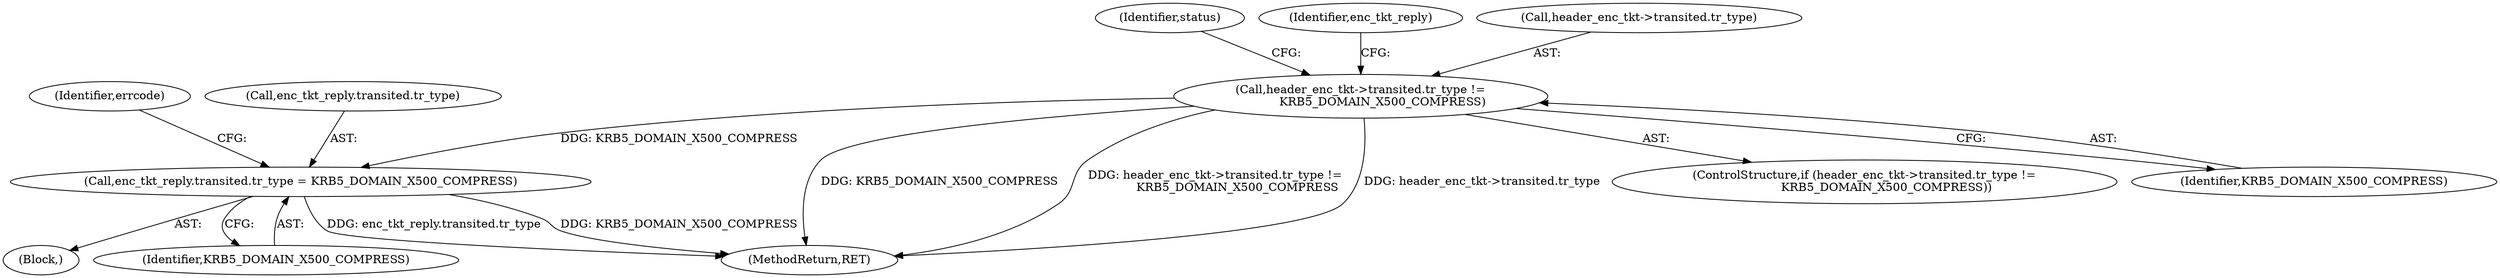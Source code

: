 digraph "0_krb5_ffb35baac6981f9e8914f8f3bffd37f284b85970_0@pointer" {
"1001585" [label="(Call,header_enc_tkt->transited.tr_type !=\n            KRB5_DOMAIN_X500_COMPRESS)"];
"1001610" [label="(Call,enc_tkt_reply.transited.tr_type = KRB5_DOMAIN_X500_COMPRESS)"];
"1001619" [label="(Identifier,errcode)"];
"1002500" [label="(MethodReturn,RET)"];
"1001585" [label="(Call,header_enc_tkt->transited.tr_type !=\n            KRB5_DOMAIN_X500_COMPRESS)"];
"1001583" [label="(Block,)"];
"1001610" [label="(Call,enc_tkt_reply.transited.tr_type = KRB5_DOMAIN_X500_COMPRESS)"];
"1001594" [label="(Identifier,status)"];
"1001584" [label="(ControlStructure,if (header_enc_tkt->transited.tr_type !=\n            KRB5_DOMAIN_X500_COMPRESS))"];
"1001591" [label="(Identifier,KRB5_DOMAIN_X500_COMPRESS)"];
"1001611" [label="(Call,enc_tkt_reply.transited.tr_type)"];
"1001616" [label="(Identifier,KRB5_DOMAIN_X500_COMPRESS)"];
"1001603" [label="(Identifier,enc_tkt_reply)"];
"1001586" [label="(Call,header_enc_tkt->transited.tr_type)"];
"1001585" -> "1001584"  [label="AST: "];
"1001585" -> "1001591"  [label="CFG: "];
"1001586" -> "1001585"  [label="AST: "];
"1001591" -> "1001585"  [label="AST: "];
"1001594" -> "1001585"  [label="CFG: "];
"1001603" -> "1001585"  [label="CFG: "];
"1001585" -> "1002500"  [label="DDG: KRB5_DOMAIN_X500_COMPRESS"];
"1001585" -> "1002500"  [label="DDG: header_enc_tkt->transited.tr_type !=\n            KRB5_DOMAIN_X500_COMPRESS"];
"1001585" -> "1002500"  [label="DDG: header_enc_tkt->transited.tr_type"];
"1001585" -> "1001610"  [label="DDG: KRB5_DOMAIN_X500_COMPRESS"];
"1001610" -> "1001583"  [label="AST: "];
"1001610" -> "1001616"  [label="CFG: "];
"1001611" -> "1001610"  [label="AST: "];
"1001616" -> "1001610"  [label="AST: "];
"1001619" -> "1001610"  [label="CFG: "];
"1001610" -> "1002500"  [label="DDG: enc_tkt_reply.transited.tr_type"];
"1001610" -> "1002500"  [label="DDG: KRB5_DOMAIN_X500_COMPRESS"];
}
